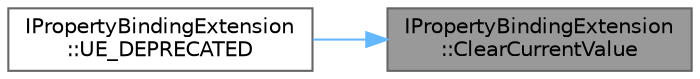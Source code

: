 digraph "IPropertyBindingExtension::ClearCurrentValue"
{
 // INTERACTIVE_SVG=YES
 // LATEX_PDF_SIZE
  bgcolor="transparent";
  edge [fontname=Helvetica,fontsize=10,labelfontname=Helvetica,labelfontsize=10];
  node [fontname=Helvetica,fontsize=10,shape=box,height=0.2,width=0.4];
  rankdir="RL";
  Node1 [id="Node000001",label="IPropertyBindingExtension\l::ClearCurrentValue",height=0.2,width=0.4,color="gray40", fillcolor="grey60", style="filled", fontcolor="black",tooltip=" "];
  Node1 -> Node2 [id="edge1_Node000001_Node000002",dir="back",color="steelblue1",style="solid",tooltip=" "];
  Node2 [id="Node000002",label="IPropertyBindingExtension\l::UE_DEPRECATED",height=0.2,width=0.4,color="grey40", fillcolor="white", style="filled",URL="$da/da6/classIPropertyBindingExtension.html#a7b676c3c835972dcec067db66893e68c",tooltip=" "];
}
